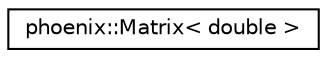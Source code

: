 digraph "Graphical Class Hierarchy"
{
  edge [fontname="Helvetica",fontsize="10",labelfontname="Helvetica",labelfontsize="10"];
  node [fontname="Helvetica",fontsize="10",shape=record];
  rankdir="LR";
  Node0 [label="phoenix::Matrix\< double \>",height=0.2,width=0.4,color="black", fillcolor="white", style="filled",URL="$classphoenix_1_1Matrix.html"];
}
